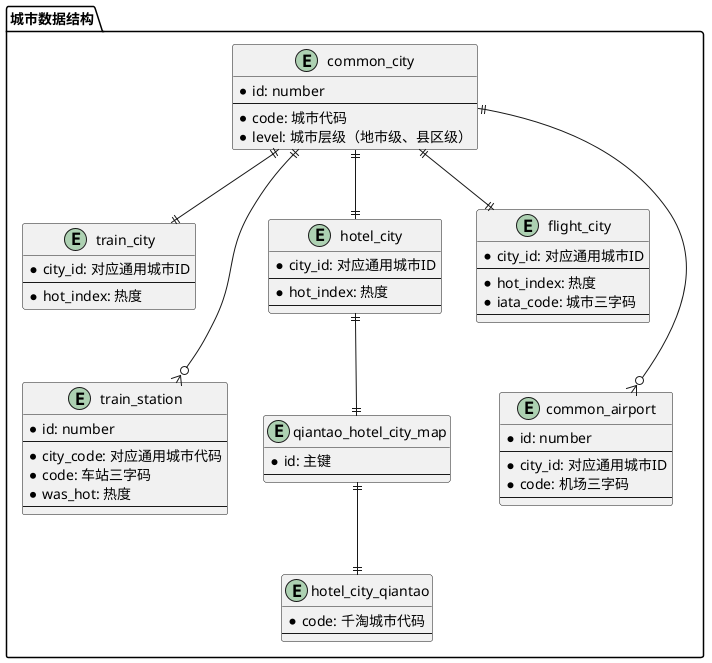 @startuml china online basic resource

package "城市数据结构" {
  entity "common_city" as common_city {
    *id: number
    --
    *code: 城市代码
    *level: 城市层级（地市级、县区级）
  }

  entity "train_city" as train_city {
    *city_id: 对应通用城市ID
    --
    *hot_index: 热度
  }

  entity "flight_city" as flight_city {
    *city_id: 对应通用城市ID
    --
    *hot_index: 热度
    *iata_code: 城市三字码
    --
  }

  entity "hotel_city" as hotel_city {
    *city_id: 对应通用城市ID
    --
    *hot_index: 热度
    --
  }

  entity "train_station" as train_station {
    *id: number
    --
    *city_code: 对应通用城市代码
    *code: 车站三字码
    *was_hot: 热度
    --
  }

  entity "common_airport" as common_airport {
    *id: number
    --
    *city_id: 对应通用城市ID
    *code: 机场三字码
    --
  }

  entity "hotel_city_qiantao" as hotel_city_qiantao {
    *code: 千淘城市代码
    --
  }
  
  entity "qiantao_hotel_city_map" as qiantao_hotel_city_map {
    *id: 主键
    --
  }
}

common_city ||--|| train_city
common_city ||--|| flight_city
common_city ||--|| hotel_city

common_city ||--o{ train_station
common_city ||--o{ common_airport

hotel_city ||--|| qiantao_hotel_city_map
qiantao_hotel_city_map ||--|| hotel_city_qiantao

train_city -[hidden]down-> train_station
flight_city -[hidden]down-> common_airport

@enduml
